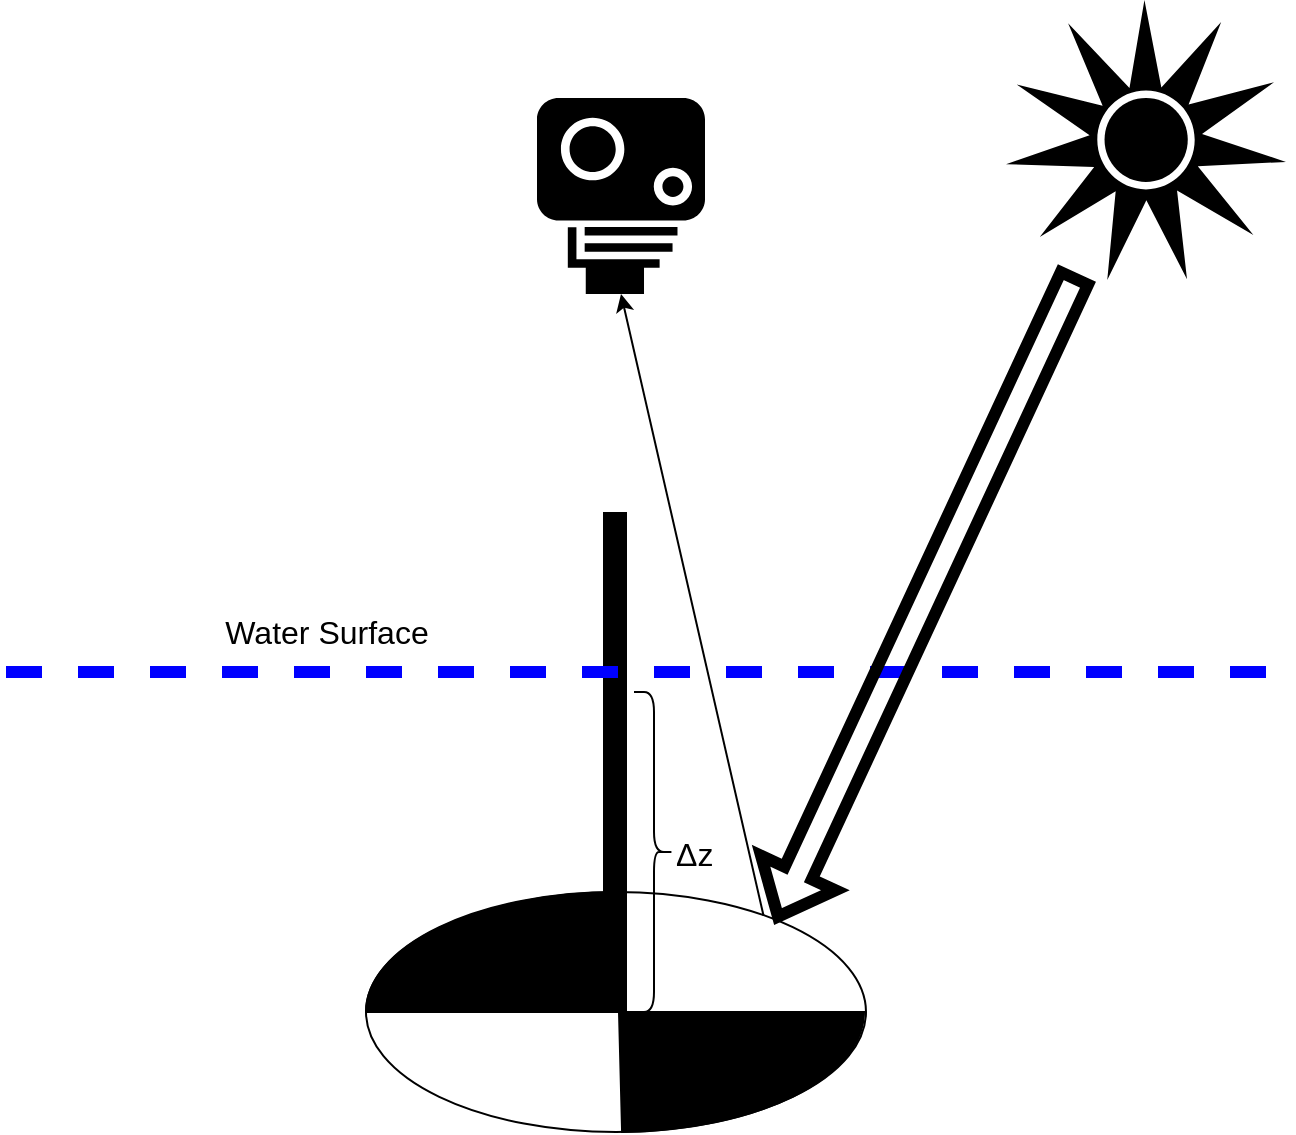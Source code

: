<mxfile version="20.4.0" type="device"><diagram id="4gunxGNcOqAKrQzBJDMx" name="Page-1"><mxGraphModel dx="1100" dy="2532" grid="1" gridSize="10" guides="1" tooltips="1" connect="1" arrows="1" fold="1" page="1" pageScale="1" pageWidth="827" pageHeight="1169" math="0" shadow="0"><root><mxCell id="0"/><mxCell id="1" parent="0"/><mxCell id="l3Uu0-RZ_nudHO4pfUp--7" value="" style="group" parent="1" vertex="1" connectable="0"><mxGeometry x="280" y="410" width="255" height="120" as="geometry"/></mxCell><mxCell id="l3Uu0-RZ_nudHO4pfUp--6" value="" style="ellipse;whiteSpace=wrap;html=1;fillColor=#FFFFFF;" parent="l3Uu0-RZ_nudHO4pfUp--7" vertex="1"><mxGeometry width="250" height="120" as="geometry"/></mxCell><mxCell id="l3Uu0-RZ_nudHO4pfUp--3" value="" style="verticalLabelPosition=bottom;verticalAlign=top;html=1;shape=mxgraph.basic.pie;startAngle=0.75;endAngle=0.998;fillColor=#000000;" parent="l3Uu0-RZ_nudHO4pfUp--7" vertex="1"><mxGeometry width="255" height="120" as="geometry"/></mxCell><mxCell id="l3Uu0-RZ_nudHO4pfUp--4" value="" style="verticalLabelPosition=bottom;verticalAlign=top;html=1;shape=mxgraph.basic.pie;startAngle=0.75;endAngle=0.998;fillColor=#000000;rotation=-180;" parent="l3Uu0-RZ_nudHO4pfUp--7" vertex="1"><mxGeometry x="4" width="245" height="120" as="geometry"/></mxCell><mxCell id="l3Uu0-RZ_nudHO4pfUp--8" value="" style="endArrow=none;html=1;rounded=0;strokeWidth=12;" parent="1" edge="1"><mxGeometry width="50" height="50" relative="1" as="geometry"><mxPoint x="404.5" y="470" as="sourcePoint"/><mxPoint x="404.5" y="220" as="targetPoint"/></mxGeometry></mxCell><mxCell id="l3Uu0-RZ_nudHO4pfUp--9" value="" style="endArrow=none;dashed=1;html=1;rounded=0;strokeWidth=6;strokeColor=#0000FF;" parent="1" edge="1"><mxGeometry width="50" height="50" relative="1" as="geometry"><mxPoint x="100" y="300" as="sourcePoint"/><mxPoint x="740" y="300" as="targetPoint"/></mxGeometry></mxCell><mxCell id="l3Uu0-RZ_nudHO4pfUp--10" value="&lt;font style=&quot;font-size: 16px&quot;&gt;Water Surface&lt;/font&gt;" style="edgeLabel;html=1;align=center;verticalAlign=middle;resizable=0;points=[];" parent="l3Uu0-RZ_nudHO4pfUp--9" vertex="1" connectable="0"><mxGeometry x="0.303" y="1" relative="1" as="geometry"><mxPoint x="-257" y="-19" as="offset"/></mxGeometry></mxCell><mxCell id="l3Uu0-RZ_nudHO4pfUp--11" value="" style="shape=curlyBracket;whiteSpace=wrap;html=1;rounded=1;flipH=1;fontSize=16;fillColor=#FFFFFF;" parent="1" vertex="1"><mxGeometry x="414" y="310" width="20" height="160" as="geometry"/></mxCell><mxCell id="l3Uu0-RZ_nudHO4pfUp--12" value="&lt;p class=&quot;MsoNormal&quot;&gt;&lt;span lang=&quot;EN-US&quot;&gt;&lt;font style=&quot;font-size: 16px&quot;&gt;Δz&lt;/font&gt;&lt;/span&gt;&lt;/p&gt;" style="text;html=1;strokeColor=none;fillColor=none;spacing=5;spacingTop=-20;whiteSpace=wrap;overflow=hidden;rounded=0;labelBackgroundColor=none;" parent="1" vertex="1"><mxGeometry x="430" y="380" width="30" height="20" as="geometry"/></mxCell><mxCell id="l3Uu0-RZ_nudHO4pfUp--13" value="" style="shape=mxgraph.signs.tech.camera_1;html=1;pointerEvents=1;fillColor=#000000;strokeColor=none;verticalLabelPosition=bottom;verticalAlign=top;align=center;rotation=90;" parent="1" vertex="1"><mxGeometry x="358.5" y="20" width="98" height="84" as="geometry"/></mxCell><mxCell id="l3Uu0-RZ_nudHO4pfUp--15" value="" style="shape=flexArrow;endArrow=classic;html=1;rounded=0;fontSize=16;strokeColor=#000000;strokeWidth=6;movable=1;resizable=1;rotatable=1;deletable=1;editable=1;connectable=1;entryX=0.819;entryY=0.125;entryDx=0;entryDy=0;entryPerimeter=0;exitX=0.5;exitY=0;exitDx=0;exitDy=0;" parent="1" target="l3Uu0-RZ_nudHO4pfUp--6" edge="1"><mxGeometry width="50" height="50" relative="1" as="geometry"><mxPoint x="635.454" y="100.509" as="sourcePoint"/><mxPoint x="500" y="390" as="targetPoint"/></mxGeometry></mxCell><mxCell id="l3Uu0-RZ_nudHO4pfUp--16" value="" style="endArrow=classic;html=1;rounded=0;entryX=1;entryY=0.5;entryDx=0;entryDy=0;entryPerimeter=0;exitX=0.795;exitY=0.098;exitDx=0;exitDy=0;exitPerimeter=0;" parent="1" source="l3Uu0-RZ_nudHO4pfUp--6" target="l3Uu0-RZ_nudHO4pfUp--13" edge="1"><mxGeometry width="50" height="50" relative="1" as="geometry"><mxPoint x="450" y="410" as="sourcePoint"/><mxPoint x="130" y="480" as="targetPoint"/></mxGeometry></mxCell><mxCell id="6c0bV0T6CCxqr7LDbS5O-1" value="" style="shape=mxgraph.signs.nature.sun_2;html=1;pointerEvents=1;fillColor=#000000;strokeColor=none;verticalLabelPosition=bottom;verticalAlign=top;align=center;dashed=1;strokeWidth=3;fontSize=20;" vertex="1" parent="1"><mxGeometry x="600" y="-36" width="140" height="140" as="geometry"/></mxCell></root></mxGraphModel></diagram></mxfile>